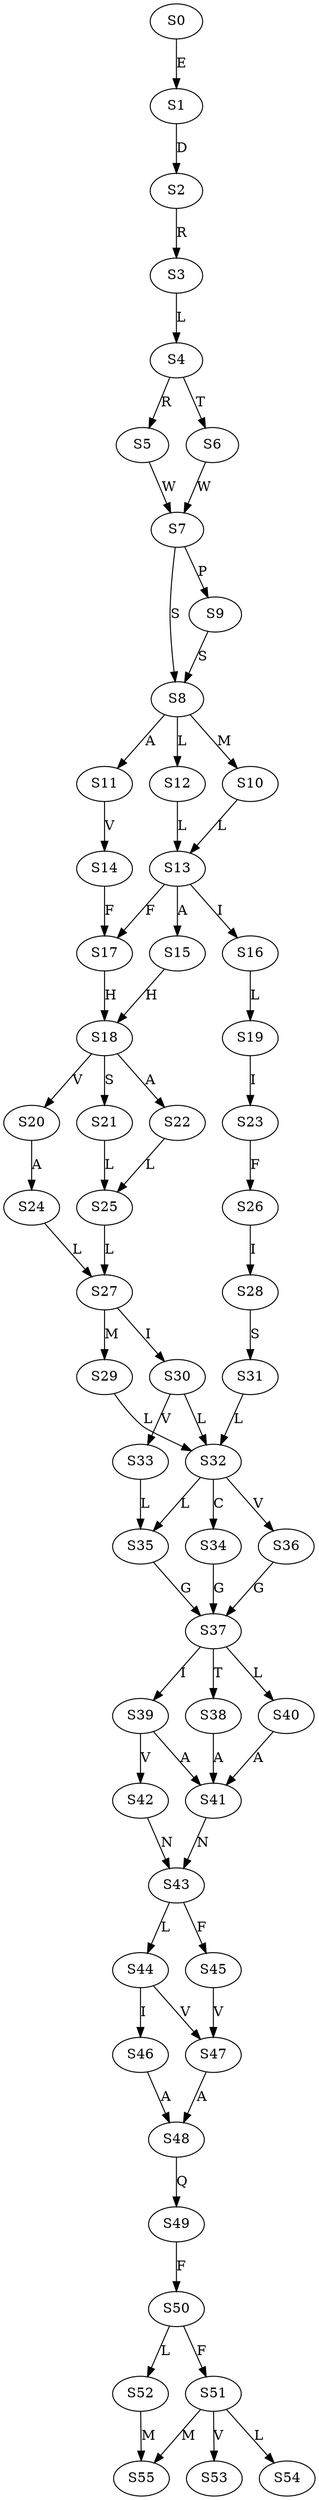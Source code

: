 strict digraph  {
	S0 -> S1 [ label = E ];
	S1 -> S2 [ label = D ];
	S2 -> S3 [ label = R ];
	S3 -> S4 [ label = L ];
	S4 -> S5 [ label = R ];
	S4 -> S6 [ label = T ];
	S5 -> S7 [ label = W ];
	S6 -> S7 [ label = W ];
	S7 -> S8 [ label = S ];
	S7 -> S9 [ label = P ];
	S8 -> S10 [ label = M ];
	S8 -> S11 [ label = A ];
	S8 -> S12 [ label = L ];
	S9 -> S8 [ label = S ];
	S10 -> S13 [ label = L ];
	S11 -> S14 [ label = V ];
	S12 -> S13 [ label = L ];
	S13 -> S15 [ label = A ];
	S13 -> S16 [ label = I ];
	S13 -> S17 [ label = F ];
	S14 -> S17 [ label = F ];
	S15 -> S18 [ label = H ];
	S16 -> S19 [ label = L ];
	S17 -> S18 [ label = H ];
	S18 -> S20 [ label = V ];
	S18 -> S21 [ label = S ];
	S18 -> S22 [ label = A ];
	S19 -> S23 [ label = I ];
	S20 -> S24 [ label = A ];
	S21 -> S25 [ label = L ];
	S22 -> S25 [ label = L ];
	S23 -> S26 [ label = F ];
	S24 -> S27 [ label = L ];
	S25 -> S27 [ label = L ];
	S26 -> S28 [ label = I ];
	S27 -> S29 [ label = M ];
	S27 -> S30 [ label = I ];
	S28 -> S31 [ label = S ];
	S29 -> S32 [ label = L ];
	S30 -> S32 [ label = L ];
	S30 -> S33 [ label = V ];
	S31 -> S32 [ label = L ];
	S32 -> S34 [ label = C ];
	S32 -> S35 [ label = L ];
	S32 -> S36 [ label = V ];
	S33 -> S35 [ label = L ];
	S34 -> S37 [ label = G ];
	S35 -> S37 [ label = G ];
	S36 -> S37 [ label = G ];
	S37 -> S38 [ label = T ];
	S37 -> S39 [ label = I ];
	S37 -> S40 [ label = L ];
	S38 -> S41 [ label = A ];
	S39 -> S41 [ label = A ];
	S39 -> S42 [ label = V ];
	S40 -> S41 [ label = A ];
	S41 -> S43 [ label = N ];
	S42 -> S43 [ label = N ];
	S43 -> S44 [ label = L ];
	S43 -> S45 [ label = F ];
	S44 -> S46 [ label = I ];
	S44 -> S47 [ label = V ];
	S45 -> S47 [ label = V ];
	S46 -> S48 [ label = A ];
	S47 -> S48 [ label = A ];
	S48 -> S49 [ label = Q ];
	S49 -> S50 [ label = F ];
	S50 -> S51 [ label = F ];
	S50 -> S52 [ label = L ];
	S51 -> S53 [ label = V ];
	S51 -> S54 [ label = L ];
	S51 -> S55 [ label = M ];
	S52 -> S55 [ label = M ];
}
